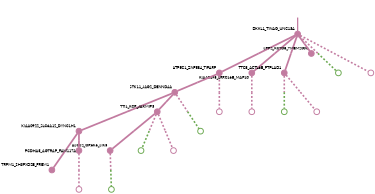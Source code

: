 strict digraph  {
graph[splines=false]; nodesep=0.7; rankdir=TB; ranksep=0.6; forcelabels=true; dpi=600; size=2.5;
0 [color="#c27ba0ff", fillcolor="#c27ba0ff", fixedsize=true, fontname=Lato, fontsize="12pt", height="0.25", label="", penwidth=3, shape=circle, style=filled, xlabel=DKKL1_TINAG_UNC13A];
1 [color="#c27ba0ff", fillcolor="#c27ba0ff", fixedsize=true, fontname=Lato, fontsize="12pt", height="0.25", label="", penwidth=3, shape=circle, style=filled, xlabel=ATP5C1_ZNF584_TIPARP];
4 [color="#c27ba0ff", fillcolor="#c27ba0ff", fixedsize=true, fontname=Lato, fontsize="12pt", height="0.25", label="", penwidth=3, shape=circle, style=filled, xlabel=KIAA0195_LRRC16B_MAP10];
5 [color="#c27ba0ff", fillcolor="#c27ba0ff", fixedsize=true, fontname=Lato, fontsize="12pt", height="0.25", label="", penwidth=3, shape=circle, style=filled, xlabel=TTC8_ACTL6B_PTPLAD1];
10 [color="#c27ba0ff", fillcolor="#c27ba0ff", fixedsize=true, fontname=Lato, fontsize="12pt", height="0.25", label="", penwidth=3, shape=circle, style=filled, xlabel=SPP2_KCTD8_TMEM200C];
11 [color="#6aa84fff", fillcolor="#6aa84fff", fixedsize=true, fontname=Lato, fontsize="12pt", height="0.25", label="", penwidth=3, shape=circle, style=solid, xlabel=""];
16 [color="#c27ba0ff", fillcolor="#c27ba0ff", fixedsize=true, fontname=Lato, fontsize="12pt", height="0.25", label="", penwidth=3, shape=circle, style=solid, xlabel=""];
8 [color="#c27ba0ff", fillcolor="#c27ba0ff", fixedsize=true, fontname=Lato, fontsize="12pt", height="0.25", label="", penwidth=3, shape=circle, style=filled, xlabel=STK11_JAG2_DENND4A];
17 [color="#c27ba0ff", fillcolor="#c27ba0ff", fixedsize=true, fontname=Lato, fontsize="12pt", height="0.25", label="", penwidth=3, shape=circle, style=solid, xlabel=""];
2 [color="#c27ba0ff", fillcolor="#c27ba0ff", fixedsize=true, fontname=Lato, fontsize="12pt", height="0.25", label="", penwidth=3, shape=circle, style=filled, xlabel=ASCC2_OR6K6_SIK3];
12 [color="#6aa84fff", fillcolor="#6aa84fff", fixedsize=true, fontname=Lato, fontsize="12pt", height="0.25", label="", penwidth=3, shape=circle, style=solid, xlabel=""];
3 [color="#c27ba0ff", fillcolor="#c27ba0ff", fixedsize=true, fontname=Lato, fontsize="12pt", height="0.25", label="", penwidth=3, shape=circle, style=filled, xlabel=KIAA0922_SLC6A12_DYNC1H1];
6 [color="#c27ba0ff", fillcolor="#c27ba0ff", fixedsize=true, fontname=Lato, fontsize="12pt", height="0.25", label="", penwidth=3, shape=circle, style=filled, xlabel=TRPM1_SH3PXD2B_FREM1];
9 [color="#c27ba0ff", fillcolor="#c27ba0ff", fixedsize=true, fontname=Lato, fontsize="12pt", height="0.25", label="", penwidth=3, shape=circle, style=filled, xlabel=PCDHA5_AGTRAP_FAM117A];
18 [color="#c27ba0ff", fillcolor="#c27ba0ff", fixedsize=true, fontname=Lato, fontsize="12pt", height="0.25", label="", penwidth=3, shape=circle, style=solid, xlabel=""];
13 [color="#6aa84fff", fillcolor="#6aa84fff", fixedsize=true, fontname=Lato, fontsize="12pt", height="0.25", label="", penwidth=3, shape=circle, style=solid, xlabel=""];
19 [color="#c27ba0ff", fillcolor="#c27ba0ff", fixedsize=true, fontname=Lato, fontsize="12pt", height="0.25", label="", penwidth=3, shape=circle, style=solid, xlabel=""];
7 [color="#c27ba0ff", fillcolor="#c27ba0ff", fixedsize=true, fontname=Lato, fontsize="12pt", height="0.25", label="", penwidth=3, shape=circle, style=filled, xlabel=TTI1_KCP_JAKMIP3];
14 [color="#6aa84fff", fillcolor="#6aa84fff", fixedsize=true, fontname=Lato, fontsize="12pt", height="0.25", label="", penwidth=3, shape=circle, style=solid, xlabel=""];
20 [color="#c27ba0ff", fillcolor="#c27ba0ff", fixedsize=true, fontname=Lato, fontsize="12pt", height="0.25", label="", penwidth=3, shape=circle, style=solid, xlabel=""];
15 [color="#6aa84fff", fillcolor="#6aa84fff", fixedsize=true, fontname=Lato, fontsize="12pt", height="0.25", label="", penwidth=3, shape=circle, style=solid, xlabel=""];
21 [color="#c27ba0ff", fillcolor="#c27ba0ff", fixedsize=true, fontname=Lato, fontsize="12pt", height="0.25", label="", penwidth=3, shape=circle, style=solid, xlabel=""];
normal [label="", penwidth=3, style=invis, xlabel=DKKL1_TINAG_UNC13A];
0 -> 1  [arrowsize=0, color="#c27ba0ff;0.5:#c27ba0ff", minlen="2.0", penwidth="5.5", style=solid];
0 -> 4  [arrowsize=0, color="#c27ba0ff;0.5:#c27ba0ff", minlen="2.0", penwidth="5.5", style=solid];
0 -> 5  [arrowsize=0, color="#c27ba0ff;0.5:#c27ba0ff", minlen="2.0", penwidth="5.5", style=solid];
0 -> 10  [arrowsize=0, color="#c27ba0ff;0.5:#c27ba0ff", minlen="1.0", penwidth="5.5", style=solid];
0 -> 11  [arrowsize=0, color="#c27ba0ff;0.5:#6aa84fff", minlen="2.0", penwidth=5, style=dashed];
0 -> 16  [arrowsize=0, color="#c27ba0ff;0.5:#c27ba0ff", minlen="2.0", penwidth=5, style=dashed];
1 -> 8  [arrowsize=0, color="#c27ba0ff;0.5:#c27ba0ff", minlen="1.2000000476837158", penwidth="5.5", style=solid];
1 -> 17  [arrowsize=0, color="#c27ba0ff;0.5:#c27ba0ff", minlen="2.0", penwidth=5, style=dashed];
4 -> 18  [arrowsize=0, color="#c27ba0ff;0.5:#c27ba0ff", minlen="2.0", penwidth=5, style=dashed];
5 -> 13  [arrowsize=0, color="#c27ba0ff;0.5:#6aa84fff", minlen="2.0", penwidth=5, style=dashed];
5 -> 19  [arrowsize=0, color="#c27ba0ff;0.5:#c27ba0ff", minlen="2.0", penwidth=5, style=dashed];
8 -> 3  [arrowsize=0, color="#c27ba0ff;0.5:#c27ba0ff", minlen="2.0", penwidth="5.5", style=solid];
8 -> 7  [arrowsize=0, color="#c27ba0ff;0.5:#c27ba0ff", minlen="1.8000000715255737", penwidth="5.5", style=solid];
8 -> 15  [arrowsize=0, color="#c27ba0ff;0.5:#6aa84fff", minlen="2.0", penwidth=5, style=dashed];
2 -> 12  [arrowsize=0, color="#c27ba0ff;0.5:#6aa84fff", minlen="2.0", penwidth=5, style=dashed];
3 -> 6  [arrowsize=0, color="#c27ba0ff;0.5:#c27ba0ff", minlen="2.0", penwidth="5.5", style=solid];
3 -> 9  [arrowsize=0, color="#c27ba0ff;0.5:#c27ba0ff", minlen="1.2000000476837158", penwidth="5.5", style=solid];
9 -> 21  [arrowsize=0, color="#c27ba0ff;0.5:#c27ba0ff", minlen="2.0", penwidth=5, style=dashed];
7 -> 2  [arrowsize=0, color="#c27ba0ff;0.5:#c27ba0ff", minlen="2.0", penwidth="5.5", style=solid];
7 -> 14  [arrowsize=0, color="#c27ba0ff;0.5:#6aa84fff", minlen="2.0", penwidth=5, style=dashed];
7 -> 20  [arrowsize=0, color="#c27ba0ff;0.5:#c27ba0ff", minlen="2.0", penwidth=5, style=dashed];
normal -> 0  [arrowsize=0, color="#c27ba0ff", label="", penwidth=4, style=solid];
}
